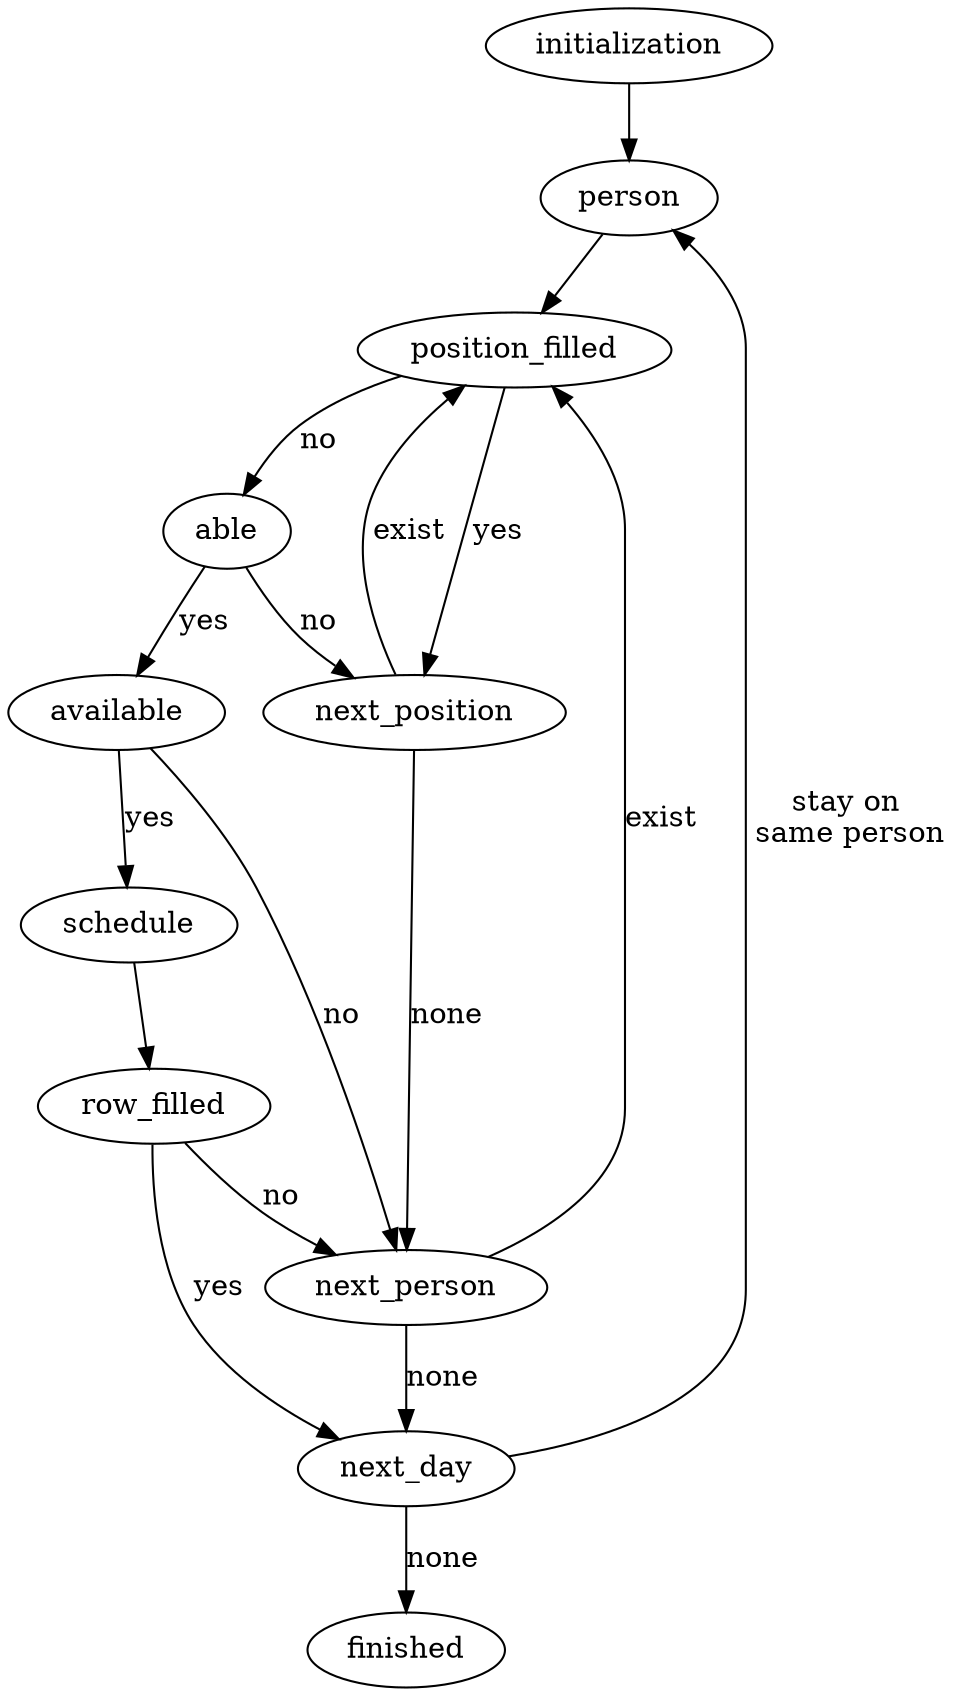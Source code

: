 digraph algorithm{
    initialization -> person;
    person -> position_filled;

    position_filled -> next_position [label="yes"];
    position_filled -> able [label="no"]; 

    next_position -> position_filled [label="exist"];
    next_position -> next_person [label="none"];

    able -> available [label = "yes"];
    able -> next_position [label = "no"];

    available -> next_person[label="no"];
    available -> schedule[label="yes"];

    schedule -> row_filled;
    row_filled -> next_person [label="no"];
    row_filled -> next_day [label="yes"];

    next_day -> finished [label="none"];
    next_day -> person [label="stay on\n same person"];

    next_person -> position_filled [label="exist"];
    next_person -> next_day [label="none"];
}

/* Lump the Can work posi., # of days, and available days as a single
   avalability block. Easier to maintain, graph, and analyze. Potential
   ability to simplify the math too, 3 less comparisons */


